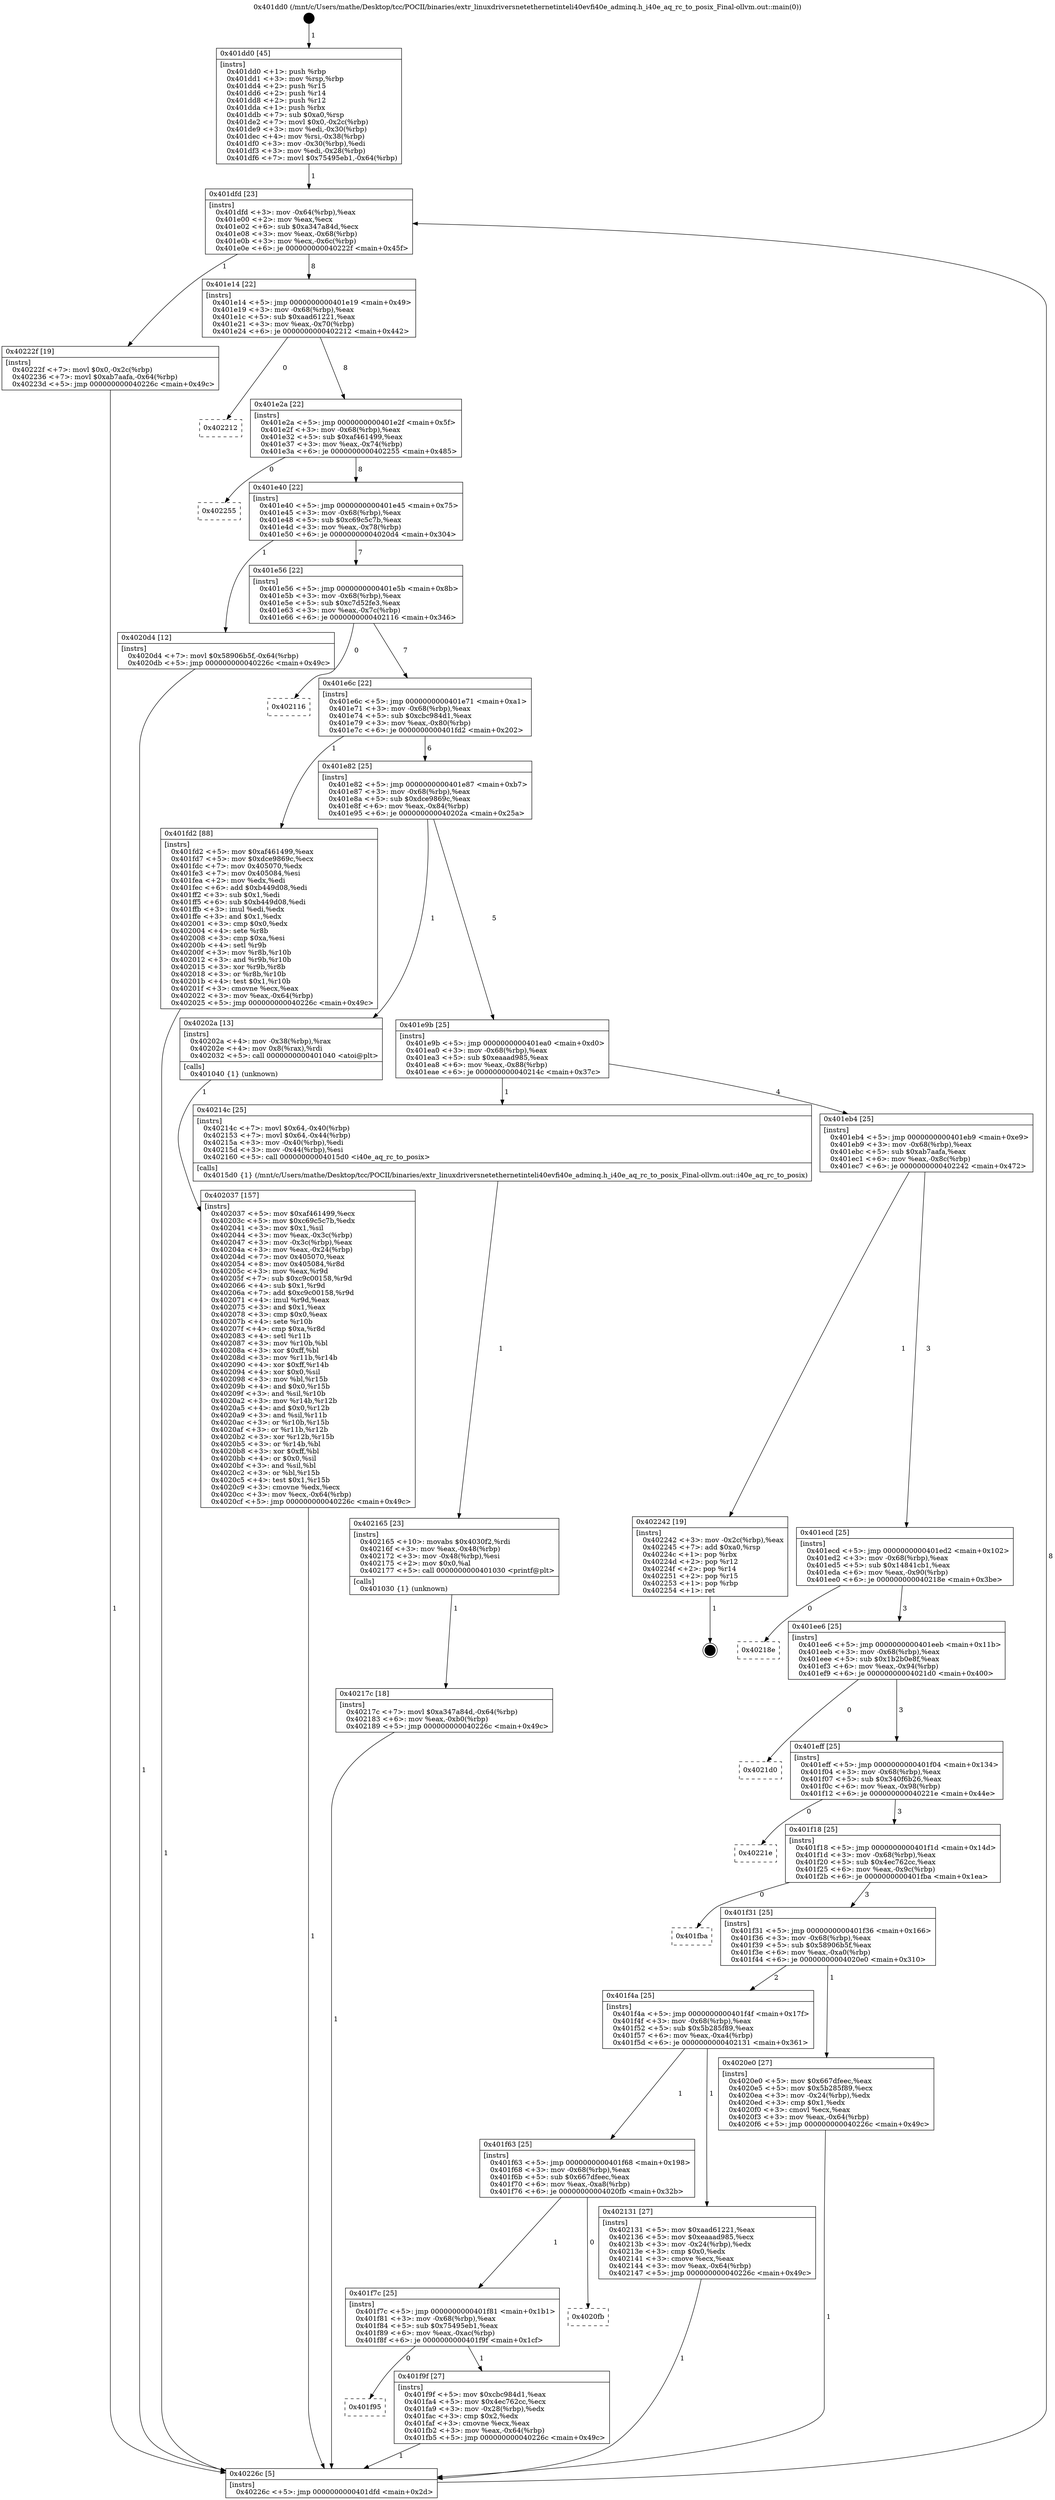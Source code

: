 digraph "0x401dd0" {
  label = "0x401dd0 (/mnt/c/Users/mathe/Desktop/tcc/POCII/binaries/extr_linuxdriversnetethernetinteli40evfi40e_adminq.h_i40e_aq_rc_to_posix_Final-ollvm.out::main(0))"
  labelloc = "t"
  node[shape=record]

  Entry [label="",width=0.3,height=0.3,shape=circle,fillcolor=black,style=filled]
  "0x401dfd" [label="{
     0x401dfd [23]\l
     | [instrs]\l
     &nbsp;&nbsp;0x401dfd \<+3\>: mov -0x64(%rbp),%eax\l
     &nbsp;&nbsp;0x401e00 \<+2\>: mov %eax,%ecx\l
     &nbsp;&nbsp;0x401e02 \<+6\>: sub $0xa347a84d,%ecx\l
     &nbsp;&nbsp;0x401e08 \<+3\>: mov %eax,-0x68(%rbp)\l
     &nbsp;&nbsp;0x401e0b \<+3\>: mov %ecx,-0x6c(%rbp)\l
     &nbsp;&nbsp;0x401e0e \<+6\>: je 000000000040222f \<main+0x45f\>\l
  }"]
  "0x40222f" [label="{
     0x40222f [19]\l
     | [instrs]\l
     &nbsp;&nbsp;0x40222f \<+7\>: movl $0x0,-0x2c(%rbp)\l
     &nbsp;&nbsp;0x402236 \<+7\>: movl $0xab7aafa,-0x64(%rbp)\l
     &nbsp;&nbsp;0x40223d \<+5\>: jmp 000000000040226c \<main+0x49c\>\l
  }"]
  "0x401e14" [label="{
     0x401e14 [22]\l
     | [instrs]\l
     &nbsp;&nbsp;0x401e14 \<+5\>: jmp 0000000000401e19 \<main+0x49\>\l
     &nbsp;&nbsp;0x401e19 \<+3\>: mov -0x68(%rbp),%eax\l
     &nbsp;&nbsp;0x401e1c \<+5\>: sub $0xaad61221,%eax\l
     &nbsp;&nbsp;0x401e21 \<+3\>: mov %eax,-0x70(%rbp)\l
     &nbsp;&nbsp;0x401e24 \<+6\>: je 0000000000402212 \<main+0x442\>\l
  }"]
  Exit [label="",width=0.3,height=0.3,shape=circle,fillcolor=black,style=filled,peripheries=2]
  "0x402212" [label="{
     0x402212\l
  }", style=dashed]
  "0x401e2a" [label="{
     0x401e2a [22]\l
     | [instrs]\l
     &nbsp;&nbsp;0x401e2a \<+5\>: jmp 0000000000401e2f \<main+0x5f\>\l
     &nbsp;&nbsp;0x401e2f \<+3\>: mov -0x68(%rbp),%eax\l
     &nbsp;&nbsp;0x401e32 \<+5\>: sub $0xaf461499,%eax\l
     &nbsp;&nbsp;0x401e37 \<+3\>: mov %eax,-0x74(%rbp)\l
     &nbsp;&nbsp;0x401e3a \<+6\>: je 0000000000402255 \<main+0x485\>\l
  }"]
  "0x40217c" [label="{
     0x40217c [18]\l
     | [instrs]\l
     &nbsp;&nbsp;0x40217c \<+7\>: movl $0xa347a84d,-0x64(%rbp)\l
     &nbsp;&nbsp;0x402183 \<+6\>: mov %eax,-0xb0(%rbp)\l
     &nbsp;&nbsp;0x402189 \<+5\>: jmp 000000000040226c \<main+0x49c\>\l
  }"]
  "0x402255" [label="{
     0x402255\l
  }", style=dashed]
  "0x401e40" [label="{
     0x401e40 [22]\l
     | [instrs]\l
     &nbsp;&nbsp;0x401e40 \<+5\>: jmp 0000000000401e45 \<main+0x75\>\l
     &nbsp;&nbsp;0x401e45 \<+3\>: mov -0x68(%rbp),%eax\l
     &nbsp;&nbsp;0x401e48 \<+5\>: sub $0xc69c5c7b,%eax\l
     &nbsp;&nbsp;0x401e4d \<+3\>: mov %eax,-0x78(%rbp)\l
     &nbsp;&nbsp;0x401e50 \<+6\>: je 00000000004020d4 \<main+0x304\>\l
  }"]
  "0x402165" [label="{
     0x402165 [23]\l
     | [instrs]\l
     &nbsp;&nbsp;0x402165 \<+10\>: movabs $0x4030f2,%rdi\l
     &nbsp;&nbsp;0x40216f \<+3\>: mov %eax,-0x48(%rbp)\l
     &nbsp;&nbsp;0x402172 \<+3\>: mov -0x48(%rbp),%esi\l
     &nbsp;&nbsp;0x402175 \<+2\>: mov $0x0,%al\l
     &nbsp;&nbsp;0x402177 \<+5\>: call 0000000000401030 \<printf@plt\>\l
     | [calls]\l
     &nbsp;&nbsp;0x401030 \{1\} (unknown)\l
  }"]
  "0x4020d4" [label="{
     0x4020d4 [12]\l
     | [instrs]\l
     &nbsp;&nbsp;0x4020d4 \<+7\>: movl $0x58906b5f,-0x64(%rbp)\l
     &nbsp;&nbsp;0x4020db \<+5\>: jmp 000000000040226c \<main+0x49c\>\l
  }"]
  "0x401e56" [label="{
     0x401e56 [22]\l
     | [instrs]\l
     &nbsp;&nbsp;0x401e56 \<+5\>: jmp 0000000000401e5b \<main+0x8b\>\l
     &nbsp;&nbsp;0x401e5b \<+3\>: mov -0x68(%rbp),%eax\l
     &nbsp;&nbsp;0x401e5e \<+5\>: sub $0xc7d52fe3,%eax\l
     &nbsp;&nbsp;0x401e63 \<+3\>: mov %eax,-0x7c(%rbp)\l
     &nbsp;&nbsp;0x401e66 \<+6\>: je 0000000000402116 \<main+0x346\>\l
  }"]
  "0x402037" [label="{
     0x402037 [157]\l
     | [instrs]\l
     &nbsp;&nbsp;0x402037 \<+5\>: mov $0xaf461499,%ecx\l
     &nbsp;&nbsp;0x40203c \<+5\>: mov $0xc69c5c7b,%edx\l
     &nbsp;&nbsp;0x402041 \<+3\>: mov $0x1,%sil\l
     &nbsp;&nbsp;0x402044 \<+3\>: mov %eax,-0x3c(%rbp)\l
     &nbsp;&nbsp;0x402047 \<+3\>: mov -0x3c(%rbp),%eax\l
     &nbsp;&nbsp;0x40204a \<+3\>: mov %eax,-0x24(%rbp)\l
     &nbsp;&nbsp;0x40204d \<+7\>: mov 0x405070,%eax\l
     &nbsp;&nbsp;0x402054 \<+8\>: mov 0x405084,%r8d\l
     &nbsp;&nbsp;0x40205c \<+3\>: mov %eax,%r9d\l
     &nbsp;&nbsp;0x40205f \<+7\>: sub $0xc9c00158,%r9d\l
     &nbsp;&nbsp;0x402066 \<+4\>: sub $0x1,%r9d\l
     &nbsp;&nbsp;0x40206a \<+7\>: add $0xc9c00158,%r9d\l
     &nbsp;&nbsp;0x402071 \<+4\>: imul %r9d,%eax\l
     &nbsp;&nbsp;0x402075 \<+3\>: and $0x1,%eax\l
     &nbsp;&nbsp;0x402078 \<+3\>: cmp $0x0,%eax\l
     &nbsp;&nbsp;0x40207b \<+4\>: sete %r10b\l
     &nbsp;&nbsp;0x40207f \<+4\>: cmp $0xa,%r8d\l
     &nbsp;&nbsp;0x402083 \<+4\>: setl %r11b\l
     &nbsp;&nbsp;0x402087 \<+3\>: mov %r10b,%bl\l
     &nbsp;&nbsp;0x40208a \<+3\>: xor $0xff,%bl\l
     &nbsp;&nbsp;0x40208d \<+3\>: mov %r11b,%r14b\l
     &nbsp;&nbsp;0x402090 \<+4\>: xor $0xff,%r14b\l
     &nbsp;&nbsp;0x402094 \<+4\>: xor $0x0,%sil\l
     &nbsp;&nbsp;0x402098 \<+3\>: mov %bl,%r15b\l
     &nbsp;&nbsp;0x40209b \<+4\>: and $0x0,%r15b\l
     &nbsp;&nbsp;0x40209f \<+3\>: and %sil,%r10b\l
     &nbsp;&nbsp;0x4020a2 \<+3\>: mov %r14b,%r12b\l
     &nbsp;&nbsp;0x4020a5 \<+4\>: and $0x0,%r12b\l
     &nbsp;&nbsp;0x4020a9 \<+3\>: and %sil,%r11b\l
     &nbsp;&nbsp;0x4020ac \<+3\>: or %r10b,%r15b\l
     &nbsp;&nbsp;0x4020af \<+3\>: or %r11b,%r12b\l
     &nbsp;&nbsp;0x4020b2 \<+3\>: xor %r12b,%r15b\l
     &nbsp;&nbsp;0x4020b5 \<+3\>: or %r14b,%bl\l
     &nbsp;&nbsp;0x4020b8 \<+3\>: xor $0xff,%bl\l
     &nbsp;&nbsp;0x4020bb \<+4\>: or $0x0,%sil\l
     &nbsp;&nbsp;0x4020bf \<+3\>: and %sil,%bl\l
     &nbsp;&nbsp;0x4020c2 \<+3\>: or %bl,%r15b\l
     &nbsp;&nbsp;0x4020c5 \<+4\>: test $0x1,%r15b\l
     &nbsp;&nbsp;0x4020c9 \<+3\>: cmovne %edx,%ecx\l
     &nbsp;&nbsp;0x4020cc \<+3\>: mov %ecx,-0x64(%rbp)\l
     &nbsp;&nbsp;0x4020cf \<+5\>: jmp 000000000040226c \<main+0x49c\>\l
  }"]
  "0x402116" [label="{
     0x402116\l
  }", style=dashed]
  "0x401e6c" [label="{
     0x401e6c [22]\l
     | [instrs]\l
     &nbsp;&nbsp;0x401e6c \<+5\>: jmp 0000000000401e71 \<main+0xa1\>\l
     &nbsp;&nbsp;0x401e71 \<+3\>: mov -0x68(%rbp),%eax\l
     &nbsp;&nbsp;0x401e74 \<+5\>: sub $0xcbc984d1,%eax\l
     &nbsp;&nbsp;0x401e79 \<+3\>: mov %eax,-0x80(%rbp)\l
     &nbsp;&nbsp;0x401e7c \<+6\>: je 0000000000401fd2 \<main+0x202\>\l
  }"]
  "0x401dd0" [label="{
     0x401dd0 [45]\l
     | [instrs]\l
     &nbsp;&nbsp;0x401dd0 \<+1\>: push %rbp\l
     &nbsp;&nbsp;0x401dd1 \<+3\>: mov %rsp,%rbp\l
     &nbsp;&nbsp;0x401dd4 \<+2\>: push %r15\l
     &nbsp;&nbsp;0x401dd6 \<+2\>: push %r14\l
     &nbsp;&nbsp;0x401dd8 \<+2\>: push %r12\l
     &nbsp;&nbsp;0x401dda \<+1\>: push %rbx\l
     &nbsp;&nbsp;0x401ddb \<+7\>: sub $0xa0,%rsp\l
     &nbsp;&nbsp;0x401de2 \<+7\>: movl $0x0,-0x2c(%rbp)\l
     &nbsp;&nbsp;0x401de9 \<+3\>: mov %edi,-0x30(%rbp)\l
     &nbsp;&nbsp;0x401dec \<+4\>: mov %rsi,-0x38(%rbp)\l
     &nbsp;&nbsp;0x401df0 \<+3\>: mov -0x30(%rbp),%edi\l
     &nbsp;&nbsp;0x401df3 \<+3\>: mov %edi,-0x28(%rbp)\l
     &nbsp;&nbsp;0x401df6 \<+7\>: movl $0x75495eb1,-0x64(%rbp)\l
  }"]
  "0x401fd2" [label="{
     0x401fd2 [88]\l
     | [instrs]\l
     &nbsp;&nbsp;0x401fd2 \<+5\>: mov $0xaf461499,%eax\l
     &nbsp;&nbsp;0x401fd7 \<+5\>: mov $0xdce9869c,%ecx\l
     &nbsp;&nbsp;0x401fdc \<+7\>: mov 0x405070,%edx\l
     &nbsp;&nbsp;0x401fe3 \<+7\>: mov 0x405084,%esi\l
     &nbsp;&nbsp;0x401fea \<+2\>: mov %edx,%edi\l
     &nbsp;&nbsp;0x401fec \<+6\>: add $0xb449d08,%edi\l
     &nbsp;&nbsp;0x401ff2 \<+3\>: sub $0x1,%edi\l
     &nbsp;&nbsp;0x401ff5 \<+6\>: sub $0xb449d08,%edi\l
     &nbsp;&nbsp;0x401ffb \<+3\>: imul %edi,%edx\l
     &nbsp;&nbsp;0x401ffe \<+3\>: and $0x1,%edx\l
     &nbsp;&nbsp;0x402001 \<+3\>: cmp $0x0,%edx\l
     &nbsp;&nbsp;0x402004 \<+4\>: sete %r8b\l
     &nbsp;&nbsp;0x402008 \<+3\>: cmp $0xa,%esi\l
     &nbsp;&nbsp;0x40200b \<+4\>: setl %r9b\l
     &nbsp;&nbsp;0x40200f \<+3\>: mov %r8b,%r10b\l
     &nbsp;&nbsp;0x402012 \<+3\>: and %r9b,%r10b\l
     &nbsp;&nbsp;0x402015 \<+3\>: xor %r9b,%r8b\l
     &nbsp;&nbsp;0x402018 \<+3\>: or %r8b,%r10b\l
     &nbsp;&nbsp;0x40201b \<+4\>: test $0x1,%r10b\l
     &nbsp;&nbsp;0x40201f \<+3\>: cmovne %ecx,%eax\l
     &nbsp;&nbsp;0x402022 \<+3\>: mov %eax,-0x64(%rbp)\l
     &nbsp;&nbsp;0x402025 \<+5\>: jmp 000000000040226c \<main+0x49c\>\l
  }"]
  "0x401e82" [label="{
     0x401e82 [25]\l
     | [instrs]\l
     &nbsp;&nbsp;0x401e82 \<+5\>: jmp 0000000000401e87 \<main+0xb7\>\l
     &nbsp;&nbsp;0x401e87 \<+3\>: mov -0x68(%rbp),%eax\l
     &nbsp;&nbsp;0x401e8a \<+5\>: sub $0xdce9869c,%eax\l
     &nbsp;&nbsp;0x401e8f \<+6\>: mov %eax,-0x84(%rbp)\l
     &nbsp;&nbsp;0x401e95 \<+6\>: je 000000000040202a \<main+0x25a\>\l
  }"]
  "0x40226c" [label="{
     0x40226c [5]\l
     | [instrs]\l
     &nbsp;&nbsp;0x40226c \<+5\>: jmp 0000000000401dfd \<main+0x2d\>\l
  }"]
  "0x40202a" [label="{
     0x40202a [13]\l
     | [instrs]\l
     &nbsp;&nbsp;0x40202a \<+4\>: mov -0x38(%rbp),%rax\l
     &nbsp;&nbsp;0x40202e \<+4\>: mov 0x8(%rax),%rdi\l
     &nbsp;&nbsp;0x402032 \<+5\>: call 0000000000401040 \<atoi@plt\>\l
     | [calls]\l
     &nbsp;&nbsp;0x401040 \{1\} (unknown)\l
  }"]
  "0x401e9b" [label="{
     0x401e9b [25]\l
     | [instrs]\l
     &nbsp;&nbsp;0x401e9b \<+5\>: jmp 0000000000401ea0 \<main+0xd0\>\l
     &nbsp;&nbsp;0x401ea0 \<+3\>: mov -0x68(%rbp),%eax\l
     &nbsp;&nbsp;0x401ea3 \<+5\>: sub $0xeaaad985,%eax\l
     &nbsp;&nbsp;0x401ea8 \<+6\>: mov %eax,-0x88(%rbp)\l
     &nbsp;&nbsp;0x401eae \<+6\>: je 000000000040214c \<main+0x37c\>\l
  }"]
  "0x401f95" [label="{
     0x401f95\l
  }", style=dashed]
  "0x40214c" [label="{
     0x40214c [25]\l
     | [instrs]\l
     &nbsp;&nbsp;0x40214c \<+7\>: movl $0x64,-0x40(%rbp)\l
     &nbsp;&nbsp;0x402153 \<+7\>: movl $0x64,-0x44(%rbp)\l
     &nbsp;&nbsp;0x40215a \<+3\>: mov -0x40(%rbp),%edi\l
     &nbsp;&nbsp;0x40215d \<+3\>: mov -0x44(%rbp),%esi\l
     &nbsp;&nbsp;0x402160 \<+5\>: call 00000000004015d0 \<i40e_aq_rc_to_posix\>\l
     | [calls]\l
     &nbsp;&nbsp;0x4015d0 \{1\} (/mnt/c/Users/mathe/Desktop/tcc/POCII/binaries/extr_linuxdriversnetethernetinteli40evfi40e_adminq.h_i40e_aq_rc_to_posix_Final-ollvm.out::i40e_aq_rc_to_posix)\l
  }"]
  "0x401eb4" [label="{
     0x401eb4 [25]\l
     | [instrs]\l
     &nbsp;&nbsp;0x401eb4 \<+5\>: jmp 0000000000401eb9 \<main+0xe9\>\l
     &nbsp;&nbsp;0x401eb9 \<+3\>: mov -0x68(%rbp),%eax\l
     &nbsp;&nbsp;0x401ebc \<+5\>: sub $0xab7aafa,%eax\l
     &nbsp;&nbsp;0x401ec1 \<+6\>: mov %eax,-0x8c(%rbp)\l
     &nbsp;&nbsp;0x401ec7 \<+6\>: je 0000000000402242 \<main+0x472\>\l
  }"]
  "0x401f9f" [label="{
     0x401f9f [27]\l
     | [instrs]\l
     &nbsp;&nbsp;0x401f9f \<+5\>: mov $0xcbc984d1,%eax\l
     &nbsp;&nbsp;0x401fa4 \<+5\>: mov $0x4ec762cc,%ecx\l
     &nbsp;&nbsp;0x401fa9 \<+3\>: mov -0x28(%rbp),%edx\l
     &nbsp;&nbsp;0x401fac \<+3\>: cmp $0x2,%edx\l
     &nbsp;&nbsp;0x401faf \<+3\>: cmovne %ecx,%eax\l
     &nbsp;&nbsp;0x401fb2 \<+3\>: mov %eax,-0x64(%rbp)\l
     &nbsp;&nbsp;0x401fb5 \<+5\>: jmp 000000000040226c \<main+0x49c\>\l
  }"]
  "0x402242" [label="{
     0x402242 [19]\l
     | [instrs]\l
     &nbsp;&nbsp;0x402242 \<+3\>: mov -0x2c(%rbp),%eax\l
     &nbsp;&nbsp;0x402245 \<+7\>: add $0xa0,%rsp\l
     &nbsp;&nbsp;0x40224c \<+1\>: pop %rbx\l
     &nbsp;&nbsp;0x40224d \<+2\>: pop %r12\l
     &nbsp;&nbsp;0x40224f \<+2\>: pop %r14\l
     &nbsp;&nbsp;0x402251 \<+2\>: pop %r15\l
     &nbsp;&nbsp;0x402253 \<+1\>: pop %rbp\l
     &nbsp;&nbsp;0x402254 \<+1\>: ret\l
  }"]
  "0x401ecd" [label="{
     0x401ecd [25]\l
     | [instrs]\l
     &nbsp;&nbsp;0x401ecd \<+5\>: jmp 0000000000401ed2 \<main+0x102\>\l
     &nbsp;&nbsp;0x401ed2 \<+3\>: mov -0x68(%rbp),%eax\l
     &nbsp;&nbsp;0x401ed5 \<+5\>: sub $0x14841cb1,%eax\l
     &nbsp;&nbsp;0x401eda \<+6\>: mov %eax,-0x90(%rbp)\l
     &nbsp;&nbsp;0x401ee0 \<+6\>: je 000000000040218e \<main+0x3be\>\l
  }"]
  "0x401f7c" [label="{
     0x401f7c [25]\l
     | [instrs]\l
     &nbsp;&nbsp;0x401f7c \<+5\>: jmp 0000000000401f81 \<main+0x1b1\>\l
     &nbsp;&nbsp;0x401f81 \<+3\>: mov -0x68(%rbp),%eax\l
     &nbsp;&nbsp;0x401f84 \<+5\>: sub $0x75495eb1,%eax\l
     &nbsp;&nbsp;0x401f89 \<+6\>: mov %eax,-0xac(%rbp)\l
     &nbsp;&nbsp;0x401f8f \<+6\>: je 0000000000401f9f \<main+0x1cf\>\l
  }"]
  "0x40218e" [label="{
     0x40218e\l
  }", style=dashed]
  "0x401ee6" [label="{
     0x401ee6 [25]\l
     | [instrs]\l
     &nbsp;&nbsp;0x401ee6 \<+5\>: jmp 0000000000401eeb \<main+0x11b\>\l
     &nbsp;&nbsp;0x401eeb \<+3\>: mov -0x68(%rbp),%eax\l
     &nbsp;&nbsp;0x401eee \<+5\>: sub $0x1b2b0e8f,%eax\l
     &nbsp;&nbsp;0x401ef3 \<+6\>: mov %eax,-0x94(%rbp)\l
     &nbsp;&nbsp;0x401ef9 \<+6\>: je 00000000004021d0 \<main+0x400\>\l
  }"]
  "0x4020fb" [label="{
     0x4020fb\l
  }", style=dashed]
  "0x4021d0" [label="{
     0x4021d0\l
  }", style=dashed]
  "0x401eff" [label="{
     0x401eff [25]\l
     | [instrs]\l
     &nbsp;&nbsp;0x401eff \<+5\>: jmp 0000000000401f04 \<main+0x134\>\l
     &nbsp;&nbsp;0x401f04 \<+3\>: mov -0x68(%rbp),%eax\l
     &nbsp;&nbsp;0x401f07 \<+5\>: sub $0x340f6b26,%eax\l
     &nbsp;&nbsp;0x401f0c \<+6\>: mov %eax,-0x98(%rbp)\l
     &nbsp;&nbsp;0x401f12 \<+6\>: je 000000000040221e \<main+0x44e\>\l
  }"]
  "0x401f63" [label="{
     0x401f63 [25]\l
     | [instrs]\l
     &nbsp;&nbsp;0x401f63 \<+5\>: jmp 0000000000401f68 \<main+0x198\>\l
     &nbsp;&nbsp;0x401f68 \<+3\>: mov -0x68(%rbp),%eax\l
     &nbsp;&nbsp;0x401f6b \<+5\>: sub $0x667dfeec,%eax\l
     &nbsp;&nbsp;0x401f70 \<+6\>: mov %eax,-0xa8(%rbp)\l
     &nbsp;&nbsp;0x401f76 \<+6\>: je 00000000004020fb \<main+0x32b\>\l
  }"]
  "0x40221e" [label="{
     0x40221e\l
  }", style=dashed]
  "0x401f18" [label="{
     0x401f18 [25]\l
     | [instrs]\l
     &nbsp;&nbsp;0x401f18 \<+5\>: jmp 0000000000401f1d \<main+0x14d\>\l
     &nbsp;&nbsp;0x401f1d \<+3\>: mov -0x68(%rbp),%eax\l
     &nbsp;&nbsp;0x401f20 \<+5\>: sub $0x4ec762cc,%eax\l
     &nbsp;&nbsp;0x401f25 \<+6\>: mov %eax,-0x9c(%rbp)\l
     &nbsp;&nbsp;0x401f2b \<+6\>: je 0000000000401fba \<main+0x1ea\>\l
  }"]
  "0x402131" [label="{
     0x402131 [27]\l
     | [instrs]\l
     &nbsp;&nbsp;0x402131 \<+5\>: mov $0xaad61221,%eax\l
     &nbsp;&nbsp;0x402136 \<+5\>: mov $0xeaaad985,%ecx\l
     &nbsp;&nbsp;0x40213b \<+3\>: mov -0x24(%rbp),%edx\l
     &nbsp;&nbsp;0x40213e \<+3\>: cmp $0x0,%edx\l
     &nbsp;&nbsp;0x402141 \<+3\>: cmove %ecx,%eax\l
     &nbsp;&nbsp;0x402144 \<+3\>: mov %eax,-0x64(%rbp)\l
     &nbsp;&nbsp;0x402147 \<+5\>: jmp 000000000040226c \<main+0x49c\>\l
  }"]
  "0x401fba" [label="{
     0x401fba\l
  }", style=dashed]
  "0x401f31" [label="{
     0x401f31 [25]\l
     | [instrs]\l
     &nbsp;&nbsp;0x401f31 \<+5\>: jmp 0000000000401f36 \<main+0x166\>\l
     &nbsp;&nbsp;0x401f36 \<+3\>: mov -0x68(%rbp),%eax\l
     &nbsp;&nbsp;0x401f39 \<+5\>: sub $0x58906b5f,%eax\l
     &nbsp;&nbsp;0x401f3e \<+6\>: mov %eax,-0xa0(%rbp)\l
     &nbsp;&nbsp;0x401f44 \<+6\>: je 00000000004020e0 \<main+0x310\>\l
  }"]
  "0x401f4a" [label="{
     0x401f4a [25]\l
     | [instrs]\l
     &nbsp;&nbsp;0x401f4a \<+5\>: jmp 0000000000401f4f \<main+0x17f\>\l
     &nbsp;&nbsp;0x401f4f \<+3\>: mov -0x68(%rbp),%eax\l
     &nbsp;&nbsp;0x401f52 \<+5\>: sub $0x5b285f89,%eax\l
     &nbsp;&nbsp;0x401f57 \<+6\>: mov %eax,-0xa4(%rbp)\l
     &nbsp;&nbsp;0x401f5d \<+6\>: je 0000000000402131 \<main+0x361\>\l
  }"]
  "0x4020e0" [label="{
     0x4020e0 [27]\l
     | [instrs]\l
     &nbsp;&nbsp;0x4020e0 \<+5\>: mov $0x667dfeec,%eax\l
     &nbsp;&nbsp;0x4020e5 \<+5\>: mov $0x5b285f89,%ecx\l
     &nbsp;&nbsp;0x4020ea \<+3\>: mov -0x24(%rbp),%edx\l
     &nbsp;&nbsp;0x4020ed \<+3\>: cmp $0x1,%edx\l
     &nbsp;&nbsp;0x4020f0 \<+3\>: cmovl %ecx,%eax\l
     &nbsp;&nbsp;0x4020f3 \<+3\>: mov %eax,-0x64(%rbp)\l
     &nbsp;&nbsp;0x4020f6 \<+5\>: jmp 000000000040226c \<main+0x49c\>\l
  }"]
  Entry -> "0x401dd0" [label=" 1"]
  "0x401dfd" -> "0x40222f" [label=" 1"]
  "0x401dfd" -> "0x401e14" [label=" 8"]
  "0x402242" -> Exit [label=" 1"]
  "0x401e14" -> "0x402212" [label=" 0"]
  "0x401e14" -> "0x401e2a" [label=" 8"]
  "0x40222f" -> "0x40226c" [label=" 1"]
  "0x401e2a" -> "0x402255" [label=" 0"]
  "0x401e2a" -> "0x401e40" [label=" 8"]
  "0x40217c" -> "0x40226c" [label=" 1"]
  "0x401e40" -> "0x4020d4" [label=" 1"]
  "0x401e40" -> "0x401e56" [label=" 7"]
  "0x402165" -> "0x40217c" [label=" 1"]
  "0x401e56" -> "0x402116" [label=" 0"]
  "0x401e56" -> "0x401e6c" [label=" 7"]
  "0x40214c" -> "0x402165" [label=" 1"]
  "0x401e6c" -> "0x401fd2" [label=" 1"]
  "0x401e6c" -> "0x401e82" [label=" 6"]
  "0x402131" -> "0x40226c" [label=" 1"]
  "0x401e82" -> "0x40202a" [label=" 1"]
  "0x401e82" -> "0x401e9b" [label=" 5"]
  "0x4020e0" -> "0x40226c" [label=" 1"]
  "0x401e9b" -> "0x40214c" [label=" 1"]
  "0x401e9b" -> "0x401eb4" [label=" 4"]
  "0x4020d4" -> "0x40226c" [label=" 1"]
  "0x401eb4" -> "0x402242" [label=" 1"]
  "0x401eb4" -> "0x401ecd" [label=" 3"]
  "0x402037" -> "0x40226c" [label=" 1"]
  "0x401ecd" -> "0x40218e" [label=" 0"]
  "0x401ecd" -> "0x401ee6" [label=" 3"]
  "0x401fd2" -> "0x40226c" [label=" 1"]
  "0x401ee6" -> "0x4021d0" [label=" 0"]
  "0x401ee6" -> "0x401eff" [label=" 3"]
  "0x40226c" -> "0x401dfd" [label=" 8"]
  "0x401eff" -> "0x40221e" [label=" 0"]
  "0x401eff" -> "0x401f18" [label=" 3"]
  "0x401f9f" -> "0x40226c" [label=" 1"]
  "0x401f18" -> "0x401fba" [label=" 0"]
  "0x401f18" -> "0x401f31" [label=" 3"]
  "0x401f7c" -> "0x401f95" [label=" 0"]
  "0x401f31" -> "0x4020e0" [label=" 1"]
  "0x401f31" -> "0x401f4a" [label=" 2"]
  "0x401f7c" -> "0x401f9f" [label=" 1"]
  "0x401f4a" -> "0x402131" [label=" 1"]
  "0x401f4a" -> "0x401f63" [label=" 1"]
  "0x401dd0" -> "0x401dfd" [label=" 1"]
  "0x401f63" -> "0x4020fb" [label=" 0"]
  "0x401f63" -> "0x401f7c" [label=" 1"]
  "0x40202a" -> "0x402037" [label=" 1"]
}
